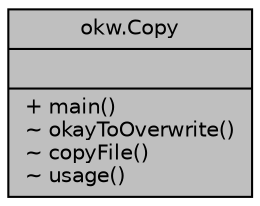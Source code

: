 digraph "okw.Copy"
{
 // INTERACTIVE_SVG=YES
  edge [fontname="Helvetica",fontsize="10",labelfontname="Helvetica",labelfontsize="10"];
  node [fontname="Helvetica",fontsize="10",shape=record];
  Node1 [label="{okw.Copy\n||+ main()\l~ okayToOverwrite()\l~ copyFile()\l~ usage()\l}",height=0.2,width=0.4,color="black", fillcolor="grey75", style="filled", fontcolor="black"];
}
